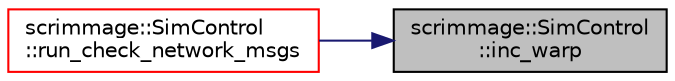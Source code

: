 digraph "scrimmage::SimControl::inc_warp"
{
 // LATEX_PDF_SIZE
  edge [fontname="Helvetica",fontsize="10",labelfontname="Helvetica",labelfontsize="10"];
  node [fontname="Helvetica",fontsize="10",shape=record];
  rankdir="RL";
  Node1 [label="scrimmage::SimControl\l::inc_warp",height=0.2,width=0.4,color="black", fillcolor="grey75", style="filled", fontcolor="black",tooltip=" "];
  Node1 -> Node2 [dir="back",color="midnightblue",fontsize="10",style="solid",fontname="Helvetica"];
  Node2 [label="scrimmage::SimControl\l::run_check_network_msgs",height=0.2,width=0.4,color="red", fillcolor="white", style="filled",URL="$classscrimmage_1_1SimControl.html#ae0cea01fc6bd2de0c0aa12604018dcdd",tooltip=" "];
}
